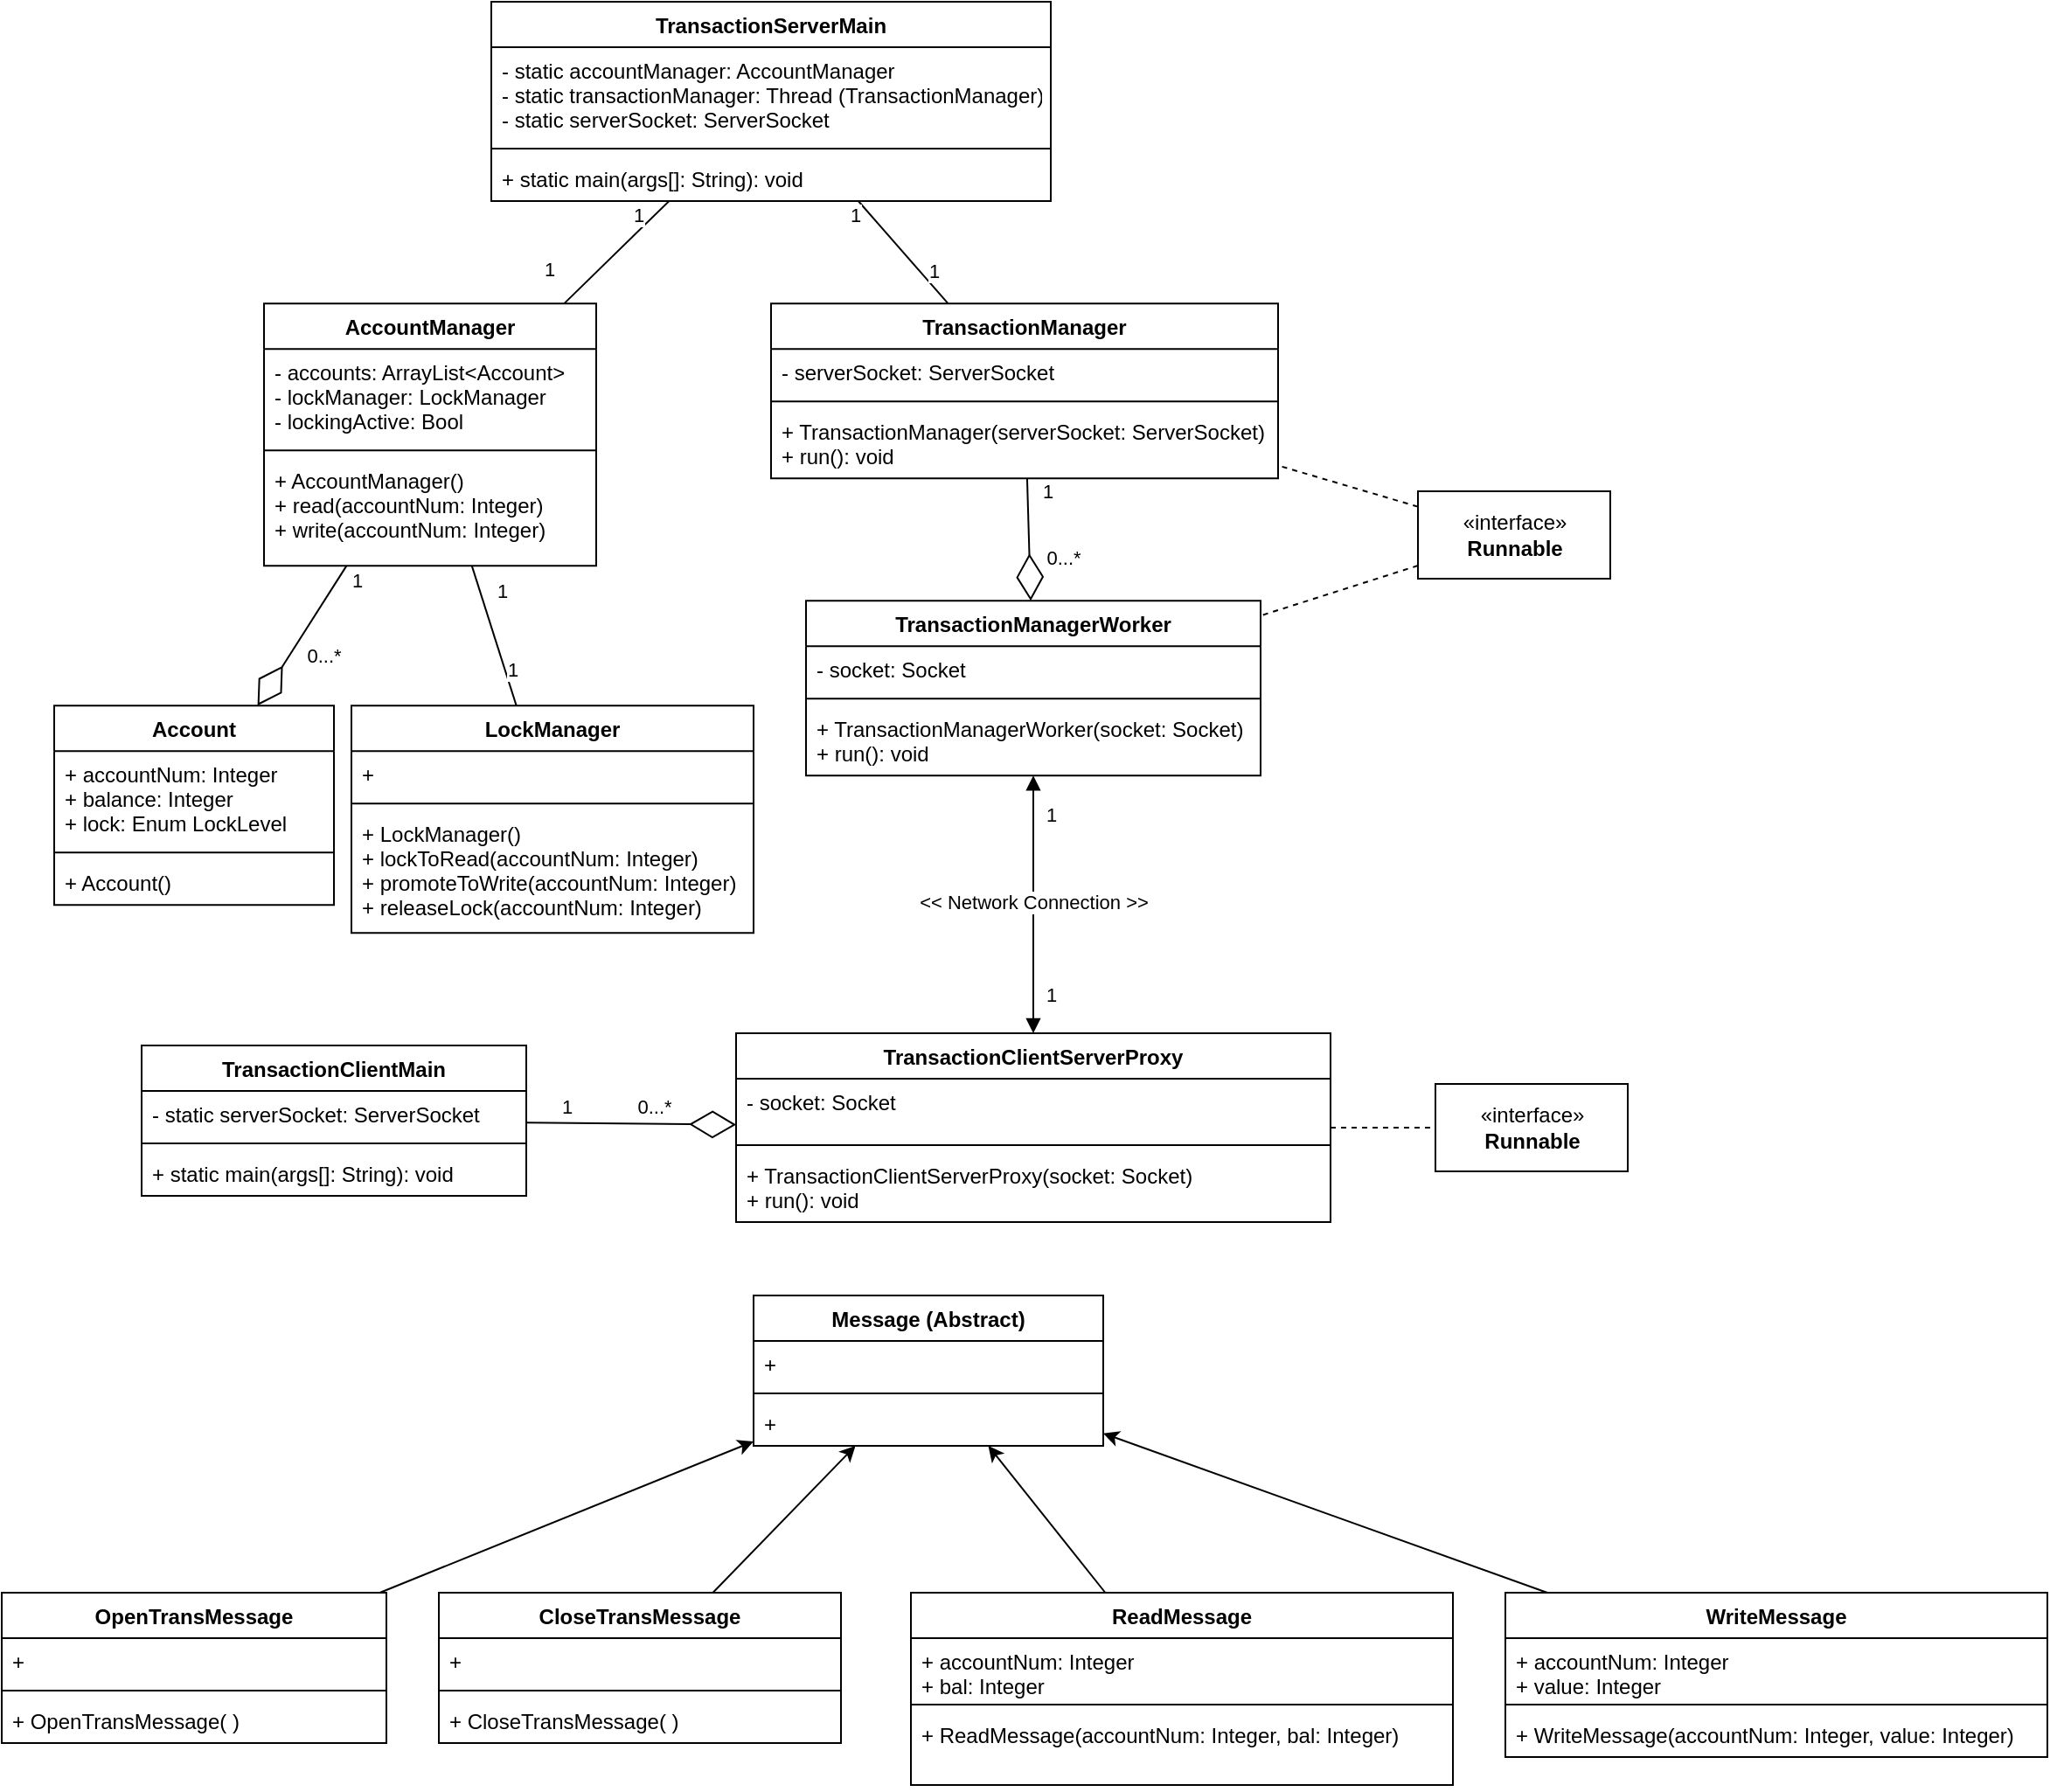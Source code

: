 <mxfile version="13.7.9" type="device"><diagram id="jX9AXcipegBINNQsfnJN" name="Page-1"><mxGraphModel dx="1082" dy="1850" grid="1" gridSize="10" guides="1" tooltips="1" connect="1" arrows="1" fold="1" page="1" pageScale="1" pageWidth="850" pageHeight="1100" math="0" shadow="0"><root><mxCell id="0"/><mxCell id="1" parent="0"/><mxCell id="NXaQ1Tgg4H0rjODwHbQp-44" style="rounded=0;orthogonalLoop=1;jettySize=auto;html=1;endArrow=none;endFill=0;" parent="1" source="NXaQ1Tgg4H0rjODwHbQp-5" target="NXaQ1Tgg4H0rjODwHbQp-17" edge="1"><mxGeometry relative="1" as="geometry"><mxPoint x="490" y="310" as="sourcePoint"/><mxPoint x="570" y="310" as="targetPoint"/></mxGeometry></mxCell><mxCell id="NXaQ1Tgg4H0rjODwHbQp-45" value="1" style="edgeLabel;html=1;align=center;verticalAlign=middle;resizable=0;points=[];" parent="NXaQ1Tgg4H0rjODwHbQp-44" vertex="1" connectable="0"><mxGeometry x="-0.709" relative="1" as="geometry"><mxPoint x="-9.81" y="-1.13" as="offset"/></mxGeometry></mxCell><mxCell id="NXaQ1Tgg4H0rjODwHbQp-46" value="1" style="edgeLabel;html=1;align=center;verticalAlign=middle;resizable=0;points=[];" parent="NXaQ1Tgg4H0rjODwHbQp-44" vertex="1" connectable="0"><mxGeometry x="0.811" y="-1" relative="1" as="geometry"><mxPoint x="-14" y="-14" as="offset"/></mxGeometry></mxCell><mxCell id="NXaQ1Tgg4H0rjODwHbQp-47" style="rounded=0;orthogonalLoop=1;jettySize=auto;html=1;endArrow=none;endFill=0;" parent="1" source="NXaQ1Tgg4H0rjODwHbQp-17" target="NXaQ1Tgg4H0rjODwHbQp-21" edge="1"><mxGeometry relative="1" as="geometry"><mxPoint x="808.974" y="98.57" as="sourcePoint"/><mxPoint x="746.026" y="202.57" as="targetPoint"/></mxGeometry></mxCell><mxCell id="NXaQ1Tgg4H0rjODwHbQp-48" value="1" style="edgeLabel;html=1;align=center;verticalAlign=middle;resizable=0;points=[];" parent="NXaQ1Tgg4H0rjODwHbQp-47" vertex="1" connectable="0"><mxGeometry x="-0.709" relative="1" as="geometry"><mxPoint x="12.96" y="3.24" as="offset"/></mxGeometry></mxCell><mxCell id="NXaQ1Tgg4H0rjODwHbQp-49" value="1" style="edgeLabel;html=1;align=center;verticalAlign=middle;resizable=0;points=[];" parent="NXaQ1Tgg4H0rjODwHbQp-47" vertex="1" connectable="0"><mxGeometry x="0.811" y="-1" relative="1" as="geometry"><mxPoint x="0.75" y="-14" as="offset"/></mxGeometry></mxCell><mxCell id="NXaQ1Tgg4H0rjODwHbQp-50" style="rounded=0;orthogonalLoop=1;jettySize=auto;html=1;endArrow=none;endFill=0;" parent="1" source="NXaQ1Tgg4H0rjODwHbQp-5" target="NXaQ1Tgg4H0rjODwHbQp-13" edge="1"><mxGeometry relative="1" as="geometry"><mxPoint x="818.974" y="136.0" as="sourcePoint"/><mxPoint x="756.026" y="240.0" as="targetPoint"/></mxGeometry></mxCell><mxCell id="NXaQ1Tgg4H0rjODwHbQp-51" value="1" style="edgeLabel;html=1;align=center;verticalAlign=middle;resizable=0;points=[];" parent="NXaQ1Tgg4H0rjODwHbQp-50" vertex="1" connectable="0"><mxGeometry x="-0.709" relative="1" as="geometry"><mxPoint x="-9.81" y="-1.13" as="offset"/></mxGeometry></mxCell><mxCell id="NXaQ1Tgg4H0rjODwHbQp-52" value="1" style="edgeLabel;html=1;align=center;verticalAlign=middle;resizable=0;points=[];" parent="NXaQ1Tgg4H0rjODwHbQp-50" vertex="1" connectable="0"><mxGeometry x="0.811" y="-1" relative="1" as="geometry"><mxPoint x="-3.2" y="-14" as="offset"/></mxGeometry></mxCell><mxCell id="NXaQ1Tgg4H0rjODwHbQp-53" value="" style="endArrow=diamondThin;endFill=0;endSize=24;html=1;" parent="1" source="NXaQ1Tgg4H0rjODwHbQp-17" target="NXaQ1Tgg4H0rjODwHbQp-33" edge="1"><mxGeometry width="160" relative="1" as="geometry"><mxPoint x="650" y="302.57" as="sourcePoint"/><mxPoint x="810" y="302.57" as="targetPoint"/></mxGeometry></mxCell><mxCell id="NXaQ1Tgg4H0rjODwHbQp-54" value="1" style="edgeLabel;html=1;align=center;verticalAlign=middle;resizable=0;points=[];" parent="NXaQ1Tgg4H0rjODwHbQp-53" vertex="1" connectable="0"><mxGeometry x="-0.742" y="-1" relative="1" as="geometry"><mxPoint x="12.32" y="-1.43" as="offset"/></mxGeometry></mxCell><mxCell id="NXaQ1Tgg4H0rjODwHbQp-55" value="0...*" style="edgeLabel;html=1;align=center;verticalAlign=middle;resizable=0;points=[];" parent="NXaQ1Tgg4H0rjODwHbQp-53" vertex="1" connectable="0"><mxGeometry x="0.279" relative="1" as="geometry"><mxPoint x="18.79" as="offset"/></mxGeometry></mxCell><mxCell id="NXaQ1Tgg4H0rjODwHbQp-57" value="" style="endArrow=diamondThin;endFill=0;endSize=24;html=1;" parent="1" source="NXaQ1Tgg4H0rjODwHbQp-13" target="NXaQ1Tgg4H0rjODwHbQp-25" edge="1"><mxGeometry width="160" relative="1" as="geometry"><mxPoint x="1147.765" y="300" as="sourcePoint"/><mxPoint x="1192.235" y="384" as="targetPoint"/></mxGeometry></mxCell><mxCell id="NXaQ1Tgg4H0rjODwHbQp-58" value="1" style="edgeLabel;html=1;align=center;verticalAlign=middle;resizable=0;points=[];" parent="NXaQ1Tgg4H0rjODwHbQp-57" vertex="1" connectable="0"><mxGeometry x="-0.742" y="-1" relative="1" as="geometry"><mxPoint x="12.32" y="-1.43" as="offset"/></mxGeometry></mxCell><mxCell id="NXaQ1Tgg4H0rjODwHbQp-59" value="0...*" style="edgeLabel;html=1;align=center;verticalAlign=middle;resizable=0;points=[];" parent="NXaQ1Tgg4H0rjODwHbQp-57" vertex="1" connectable="0"><mxGeometry x="0.279" relative="1" as="geometry"><mxPoint x="18.79" as="offset"/></mxGeometry></mxCell><mxCell id="igtJorB9SF969na8leFU-14" style="edgeStyle=none;rounded=0;orthogonalLoop=1;jettySize=auto;html=1;dashed=1;endArrow=none;endFill=0;" parent="1" source="NXaQ1Tgg4H0rjODwHbQp-9" target="igtJorB9SF969na8leFU-13" edge="1"><mxGeometry relative="1" as="geometry"/></mxCell><mxCell id="igtJorB9SF969na8leFU-11" style="rounded=0;orthogonalLoop=1;jettySize=auto;html=1;endArrow=none;endFill=0;dashed=1;" parent="1" source="igtJorB9SF969na8leFU-9" target="NXaQ1Tgg4H0rjODwHbQp-13" edge="1"><mxGeometry relative="1" as="geometry"/></mxCell><mxCell id="igtJorB9SF969na8leFU-12" style="edgeStyle=none;rounded=0;orthogonalLoop=1;jettySize=auto;html=1;dashed=1;endArrow=none;endFill=0;" parent="1" source="igtJorB9SF969na8leFU-9" target="NXaQ1Tgg4H0rjODwHbQp-25" edge="1"><mxGeometry relative="1" as="geometry"/></mxCell><mxCell id="igtJorB9SF969na8leFU-9" value="«interface»&lt;br&gt;&lt;b&gt;Runnable&lt;/b&gt;" style="html=1;" parent="1" vertex="1"><mxGeometry x="1260" y="240" width="110" height="50" as="geometry"/></mxCell><mxCell id="igtJorB9SF969na8leFU-13" value="«interface»&lt;br&gt;&lt;b&gt;Runnable&lt;/b&gt;" style="html=1;" parent="1" vertex="1"><mxGeometry x="1270" y="579" width="110" height="50" as="geometry"/></mxCell><mxCell id="igtJorB9SF969na8leFU-15" value="" style="endArrow=diamondThin;endFill=0;endSize=24;html=1;" parent="1" source="NXaQ1Tgg4H0rjODwHbQp-1" target="NXaQ1Tgg4H0rjODwHbQp-9" edge="1"><mxGeometry width="160" relative="1" as="geometry"><mxPoint x="750" y="607.0" as="sourcePoint"/><mxPoint x="850" y="607.0" as="targetPoint"/></mxGeometry></mxCell><mxCell id="igtJorB9SF969na8leFU-16" value="1" style="edgeLabel;html=1;align=center;verticalAlign=middle;resizable=0;points=[];" parent="igtJorB9SF969na8leFU-15" vertex="1" connectable="0"><mxGeometry x="-0.742" y="-1" relative="1" as="geometry"><mxPoint x="6.9" y="-11" as="offset"/></mxGeometry></mxCell><mxCell id="igtJorB9SF969na8leFU-17" value="0...*" style="edgeLabel;html=1;align=center;verticalAlign=middle;resizable=0;points=[];" parent="igtJorB9SF969na8leFU-15" vertex="1" connectable="0"><mxGeometry x="0.279" relative="1" as="geometry"><mxPoint x="-4.14" y="-10" as="offset"/></mxGeometry></mxCell><mxCell id="igtJorB9SF969na8leFU-18" style="edgeStyle=none;rounded=0;orthogonalLoop=1;jettySize=auto;html=1;endArrow=block;endFill=1;startArrow=block;startFill=1;" parent="1" source="NXaQ1Tgg4H0rjODwHbQp-25" target="NXaQ1Tgg4H0rjODwHbQp-9" edge="1"><mxGeometry relative="1" as="geometry"/></mxCell><mxCell id="igtJorB9SF969na8leFU-19" value="&amp;lt;&amp;lt; Network Connection &amp;gt;&amp;gt;" style="edgeLabel;html=1;align=center;verticalAlign=middle;resizable=0;points=[];" parent="igtJorB9SF969na8leFU-18" vertex="1" connectable="0"><mxGeometry x="-0.026" relative="1" as="geometry"><mxPoint as="offset"/></mxGeometry></mxCell><mxCell id="igtJorB9SF969na8leFU-24" value="1" style="edgeLabel;html=1;align=center;verticalAlign=middle;resizable=0;points=[];" parent="igtJorB9SF969na8leFU-18" vertex="1" connectable="0"><mxGeometry x="-0.717" y="2" relative="1" as="geometry"><mxPoint x="8" y="1.67" as="offset"/></mxGeometry></mxCell><mxCell id="igtJorB9SF969na8leFU-25" value="1" style="edgeLabel;html=1;align=center;verticalAlign=middle;resizable=0;points=[];" parent="igtJorB9SF969na8leFU-18" vertex="1" connectable="0"><mxGeometry x="0.7" y="1" relative="1" as="geometry"><mxPoint x="9" as="offset"/></mxGeometry></mxCell><mxCell id="NXaQ1Tgg4H0rjODwHbQp-33" value="Account" style="swimlane;fontStyle=1;align=center;verticalAlign=top;childLayout=stackLayout;horizontal=1;startSize=26;horizontalStack=0;resizeParent=1;resizeParentMax=0;resizeLast=0;collapsible=1;marginBottom=0;" parent="1" vertex="1"><mxGeometry x="480" y="362.57" width="160" height="114" as="geometry"/></mxCell><mxCell id="NXaQ1Tgg4H0rjODwHbQp-34" value="+ accountNum: Integer&#10;+ balance: Integer&#10;+ lock: Enum LockLevel" style="text;strokeColor=none;fillColor=none;align=left;verticalAlign=top;spacingLeft=4;spacingRight=4;overflow=hidden;rotatable=0;points=[[0,0.5],[1,0.5]];portConstraint=eastwest;" parent="NXaQ1Tgg4H0rjODwHbQp-33" vertex="1"><mxGeometry y="26" width="160" height="54" as="geometry"/></mxCell><mxCell id="NXaQ1Tgg4H0rjODwHbQp-35" value="" style="line;strokeWidth=1;fillColor=none;align=left;verticalAlign=middle;spacingTop=-1;spacingLeft=3;spacingRight=3;rotatable=0;labelPosition=right;points=[];portConstraint=eastwest;" parent="NXaQ1Tgg4H0rjODwHbQp-33" vertex="1"><mxGeometry y="80" width="160" height="8" as="geometry"/></mxCell><mxCell id="NXaQ1Tgg4H0rjODwHbQp-36" value="+ Account()" style="text;strokeColor=none;fillColor=none;align=left;verticalAlign=top;spacingLeft=4;spacingRight=4;overflow=hidden;rotatable=0;points=[[0,0.5],[1,0.5]];portConstraint=eastwest;" parent="NXaQ1Tgg4H0rjODwHbQp-33" vertex="1"><mxGeometry y="88" width="160" height="26" as="geometry"/></mxCell><mxCell id="NXaQ1Tgg4H0rjODwHbQp-21" value="LockManager" style="swimlane;fontStyle=1;align=center;verticalAlign=top;childLayout=stackLayout;horizontal=1;startSize=26;horizontalStack=0;resizeParent=1;resizeParentMax=0;resizeLast=0;collapsible=1;marginBottom=0;" parent="1" vertex="1"><mxGeometry x="650" y="362.57" width="230" height="130" as="geometry"/></mxCell><mxCell id="NXaQ1Tgg4H0rjODwHbQp-22" value="+ " style="text;strokeColor=none;fillColor=none;align=left;verticalAlign=top;spacingLeft=4;spacingRight=4;overflow=hidden;rotatable=0;points=[[0,0.5],[1,0.5]];portConstraint=eastwest;" parent="NXaQ1Tgg4H0rjODwHbQp-21" vertex="1"><mxGeometry y="26" width="230" height="26" as="geometry"/></mxCell><mxCell id="NXaQ1Tgg4H0rjODwHbQp-23" value="" style="line;strokeWidth=1;fillColor=none;align=left;verticalAlign=middle;spacingTop=-1;spacingLeft=3;spacingRight=3;rotatable=0;labelPosition=right;points=[];portConstraint=eastwest;" parent="NXaQ1Tgg4H0rjODwHbQp-21" vertex="1"><mxGeometry y="52" width="230" height="8" as="geometry"/></mxCell><mxCell id="NXaQ1Tgg4H0rjODwHbQp-24" value="+ LockManager()&#10;+ lockToRead(accountNum: Integer)&#10;+ promoteToWrite(accountNum: Integer)&#10;+ releaseLock(accountNum: Integer)" style="text;strokeColor=none;fillColor=none;align=left;verticalAlign=top;spacingLeft=4;spacingRight=4;overflow=hidden;rotatable=0;points=[[0,0.5],[1,0.5]];portConstraint=eastwest;" parent="NXaQ1Tgg4H0rjODwHbQp-21" vertex="1"><mxGeometry y="60" width="230" height="70" as="geometry"/></mxCell><mxCell id="NXaQ1Tgg4H0rjODwHbQp-17" value="AccountManager" style="swimlane;fontStyle=1;align=center;verticalAlign=top;childLayout=stackLayout;horizontal=1;startSize=26;horizontalStack=0;resizeParent=1;resizeParentMax=0;resizeLast=0;collapsible=1;marginBottom=0;" parent="1" vertex="1"><mxGeometry x="600" y="132.57" width="190" height="150" as="geometry"/></mxCell><mxCell id="NXaQ1Tgg4H0rjODwHbQp-18" value="- accounts: ArrayList&lt;Account&gt;&#10;- lockManager: LockManager&#10;- lockingActive: Bool" style="text;strokeColor=none;fillColor=none;align=left;verticalAlign=top;spacingLeft=4;spacingRight=4;overflow=hidden;rotatable=0;points=[[0,0.5],[1,0.5]];portConstraint=eastwest;" parent="NXaQ1Tgg4H0rjODwHbQp-17" vertex="1"><mxGeometry y="26" width="190" height="54" as="geometry"/></mxCell><mxCell id="NXaQ1Tgg4H0rjODwHbQp-19" value="" style="line;strokeWidth=1;fillColor=none;align=left;verticalAlign=middle;spacingTop=-1;spacingLeft=3;spacingRight=3;rotatable=0;labelPosition=right;points=[];portConstraint=eastwest;" parent="NXaQ1Tgg4H0rjODwHbQp-17" vertex="1"><mxGeometry y="80" width="190" height="8" as="geometry"/></mxCell><mxCell id="NXaQ1Tgg4H0rjODwHbQp-20" value="+ AccountManager()&#10;+ read(accountNum: Integer)&#10;+ write(accountNum: Integer)" style="text;strokeColor=none;fillColor=none;align=left;verticalAlign=top;spacingLeft=4;spacingRight=4;overflow=hidden;rotatable=0;points=[[0,0.5],[1,0.5]];portConstraint=eastwest;" parent="NXaQ1Tgg4H0rjODwHbQp-17" vertex="1"><mxGeometry y="88" width="190" height="62" as="geometry"/></mxCell><mxCell id="NXaQ1Tgg4H0rjODwHbQp-13" value="TransactionManager" style="swimlane;fontStyle=1;align=center;verticalAlign=top;childLayout=stackLayout;horizontal=1;startSize=26;horizontalStack=0;resizeParent=1;resizeParentMax=0;resizeLast=0;collapsible=1;marginBottom=0;" parent="1" vertex="1"><mxGeometry x="890" y="132.57" width="290" height="100" as="geometry"/></mxCell><mxCell id="NXaQ1Tgg4H0rjODwHbQp-14" value="- serverSocket: ServerSocket" style="text;strokeColor=none;fillColor=none;align=left;verticalAlign=top;spacingLeft=4;spacingRight=4;overflow=hidden;rotatable=0;points=[[0,0.5],[1,0.5]];portConstraint=eastwest;" parent="NXaQ1Tgg4H0rjODwHbQp-13" vertex="1"><mxGeometry y="26" width="290" height="26" as="geometry"/></mxCell><mxCell id="NXaQ1Tgg4H0rjODwHbQp-15" value="" style="line;strokeWidth=1;fillColor=none;align=left;verticalAlign=middle;spacingTop=-1;spacingLeft=3;spacingRight=3;rotatable=0;labelPosition=right;points=[];portConstraint=eastwest;" parent="NXaQ1Tgg4H0rjODwHbQp-13" vertex="1"><mxGeometry y="52" width="290" height="8" as="geometry"/></mxCell><mxCell id="NXaQ1Tgg4H0rjODwHbQp-16" value="+ TransactionManager(serverSocket: ServerSocket)&#10;+ run(): void" style="text;strokeColor=none;fillColor=none;align=left;verticalAlign=top;spacingLeft=4;spacingRight=4;overflow=hidden;rotatable=0;points=[[0,0.5],[1,0.5]];portConstraint=eastwest;" parent="NXaQ1Tgg4H0rjODwHbQp-13" vertex="1"><mxGeometry y="60" width="290" height="40" as="geometry"/></mxCell><mxCell id="NXaQ1Tgg4H0rjODwHbQp-25" value="TransactionManagerWorker" style="swimlane;fontStyle=1;align=center;verticalAlign=top;childLayout=stackLayout;horizontal=1;startSize=26;horizontalStack=0;resizeParent=1;resizeParentMax=0;resizeLast=0;collapsible=1;marginBottom=0;" parent="1" vertex="1"><mxGeometry x="910" y="302.57" width="260" height="100" as="geometry"/></mxCell><mxCell id="NXaQ1Tgg4H0rjODwHbQp-26" value="- socket: Socket" style="text;strokeColor=none;fillColor=none;align=left;verticalAlign=top;spacingLeft=4;spacingRight=4;overflow=hidden;rotatable=0;points=[[0,0.5],[1,0.5]];portConstraint=eastwest;" parent="NXaQ1Tgg4H0rjODwHbQp-25" vertex="1"><mxGeometry y="26" width="260" height="26" as="geometry"/></mxCell><mxCell id="NXaQ1Tgg4H0rjODwHbQp-27" value="" style="line;strokeWidth=1;fillColor=none;align=left;verticalAlign=middle;spacingTop=-1;spacingLeft=3;spacingRight=3;rotatable=0;labelPosition=right;points=[];portConstraint=eastwest;" parent="NXaQ1Tgg4H0rjODwHbQp-25" vertex="1"><mxGeometry y="52" width="260" height="8" as="geometry"/></mxCell><mxCell id="NXaQ1Tgg4H0rjODwHbQp-28" value="+ TransactionManagerWorker(socket: Socket)&#10;+ run(): void" style="text;strokeColor=none;fillColor=none;align=left;verticalAlign=top;spacingLeft=4;spacingRight=4;overflow=hidden;rotatable=0;points=[[0,0.5],[1,0.5]];portConstraint=eastwest;" parent="NXaQ1Tgg4H0rjODwHbQp-25" vertex="1"><mxGeometry y="60" width="260" height="40" as="geometry"/></mxCell><mxCell id="NXaQ1Tgg4H0rjODwHbQp-1" value="TransactionClientMain" style="swimlane;fontStyle=1;align=center;verticalAlign=top;childLayout=stackLayout;horizontal=1;startSize=26;horizontalStack=0;resizeParent=1;resizeParentMax=0;resizeLast=0;collapsible=1;marginBottom=0;" parent="1" vertex="1"><mxGeometry x="530" y="557" width="220" height="86" as="geometry"/></mxCell><mxCell id="NXaQ1Tgg4H0rjODwHbQp-2" value="- static serverSocket: ServerSocket" style="text;strokeColor=none;fillColor=none;align=left;verticalAlign=top;spacingLeft=4;spacingRight=4;overflow=hidden;rotatable=0;points=[[0,0.5],[1,0.5]];portConstraint=eastwest;" parent="NXaQ1Tgg4H0rjODwHbQp-1" vertex="1"><mxGeometry y="26" width="220" height="26" as="geometry"/></mxCell><mxCell id="NXaQ1Tgg4H0rjODwHbQp-3" value="" style="line;strokeWidth=1;fillColor=none;align=left;verticalAlign=middle;spacingTop=-1;spacingLeft=3;spacingRight=3;rotatable=0;labelPosition=right;points=[];portConstraint=eastwest;" parent="NXaQ1Tgg4H0rjODwHbQp-1" vertex="1"><mxGeometry y="52" width="220" height="8" as="geometry"/></mxCell><mxCell id="NXaQ1Tgg4H0rjODwHbQp-4" value="+ static main(args[]: String): void" style="text;strokeColor=none;fillColor=none;align=left;verticalAlign=top;spacingLeft=4;spacingRight=4;overflow=hidden;rotatable=0;points=[[0,0.5],[1,0.5]];portConstraint=eastwest;" parent="NXaQ1Tgg4H0rjODwHbQp-1" vertex="1"><mxGeometry y="60" width="220" height="26" as="geometry"/></mxCell><mxCell id="NXaQ1Tgg4H0rjODwHbQp-9" value="TransactionClientServerProxy" style="swimlane;fontStyle=1;align=center;verticalAlign=top;childLayout=stackLayout;horizontal=1;startSize=26;horizontalStack=0;resizeParent=1;resizeParentMax=0;resizeLast=0;collapsible=1;marginBottom=0;" parent="1" vertex="1"><mxGeometry x="870" y="550" width="340" height="108" as="geometry"/></mxCell><mxCell id="NXaQ1Tgg4H0rjODwHbQp-10" value="- socket: Socket" style="text;strokeColor=none;fillColor=none;align=left;verticalAlign=top;spacingLeft=4;spacingRight=4;overflow=hidden;rotatable=0;points=[[0,0.5],[1,0.5]];portConstraint=eastwest;" parent="NXaQ1Tgg4H0rjODwHbQp-9" vertex="1"><mxGeometry y="26" width="340" height="34" as="geometry"/></mxCell><mxCell id="NXaQ1Tgg4H0rjODwHbQp-11" value="" style="line;strokeWidth=1;fillColor=none;align=left;verticalAlign=middle;spacingTop=-1;spacingLeft=3;spacingRight=3;rotatable=0;labelPosition=right;points=[];portConstraint=eastwest;" parent="NXaQ1Tgg4H0rjODwHbQp-9" vertex="1"><mxGeometry y="60" width="340" height="8" as="geometry"/></mxCell><mxCell id="NXaQ1Tgg4H0rjODwHbQp-12" value="+ TransactionClientServerProxy(socket: Socket)&#10;+ run(): void" style="text;strokeColor=none;fillColor=none;align=left;verticalAlign=top;spacingLeft=4;spacingRight=4;overflow=hidden;rotatable=0;points=[[0,0.5],[1,0.5]];portConstraint=eastwest;" parent="NXaQ1Tgg4H0rjODwHbQp-9" vertex="1"><mxGeometry y="68" width="340" height="40" as="geometry"/></mxCell><mxCell id="NXaQ1Tgg4H0rjODwHbQp-5" value="TransactionServerMain" style="swimlane;fontStyle=1;align=center;verticalAlign=top;childLayout=stackLayout;horizontal=1;startSize=26;horizontalStack=0;resizeParent=1;resizeParentMax=0;resizeLast=0;collapsible=1;marginBottom=0;" parent="1" vertex="1"><mxGeometry x="730" y="-40" width="320" height="114" as="geometry"/></mxCell><mxCell id="NXaQ1Tgg4H0rjODwHbQp-6" value="- static accountManager: AccountManager&#10;- static transactionManager: Thread (TransactionManager)&#10;- static serverSocket: ServerSocket" style="text;strokeColor=none;fillColor=none;align=left;verticalAlign=top;spacingLeft=4;spacingRight=4;overflow=hidden;rotatable=0;points=[[0,0.5],[1,0.5]];portConstraint=eastwest;" parent="NXaQ1Tgg4H0rjODwHbQp-5" vertex="1"><mxGeometry y="26" width="320" height="54" as="geometry"/></mxCell><mxCell id="NXaQ1Tgg4H0rjODwHbQp-7" value="" style="line;strokeWidth=1;fillColor=none;align=left;verticalAlign=middle;spacingTop=-1;spacingLeft=3;spacingRight=3;rotatable=0;labelPosition=right;points=[];portConstraint=eastwest;" parent="NXaQ1Tgg4H0rjODwHbQp-5" vertex="1"><mxGeometry y="80" width="320" height="8" as="geometry"/></mxCell><mxCell id="NXaQ1Tgg4H0rjODwHbQp-8" value="+ static main(args[]: String): void" style="text;strokeColor=none;fillColor=none;align=left;verticalAlign=top;spacingLeft=4;spacingRight=4;overflow=hidden;rotatable=0;points=[[0,0.5],[1,0.5]];portConstraint=eastwest;" parent="NXaQ1Tgg4H0rjODwHbQp-5" vertex="1"><mxGeometry y="88" width="320" height="26" as="geometry"/></mxCell><mxCell id="4NfCvEdct2TQbS54mvdz-21" style="rounded=0;orthogonalLoop=1;jettySize=auto;html=1;" edge="1" parent="1" source="4NfCvEdct2TQbS54mvdz-5" target="igtJorB9SF969na8leFU-20"><mxGeometry relative="1" as="geometry"/></mxCell><mxCell id="4NfCvEdct2TQbS54mvdz-22" style="edgeStyle=none;rounded=0;orthogonalLoop=1;jettySize=auto;html=1;" edge="1" parent="1" source="4NfCvEdct2TQbS54mvdz-9" target="igtJorB9SF969na8leFU-20"><mxGeometry relative="1" as="geometry"/></mxCell><mxCell id="4NfCvEdct2TQbS54mvdz-23" style="edgeStyle=none;rounded=0;orthogonalLoop=1;jettySize=auto;html=1;" edge="1" parent="1" source="4NfCvEdct2TQbS54mvdz-13" target="igtJorB9SF969na8leFU-20"><mxGeometry relative="1" as="geometry"/></mxCell><mxCell id="4NfCvEdct2TQbS54mvdz-24" style="edgeStyle=none;rounded=0;orthogonalLoop=1;jettySize=auto;html=1;" edge="1" parent="1" source="4NfCvEdct2TQbS54mvdz-17" target="igtJorB9SF969na8leFU-20"><mxGeometry relative="1" as="geometry"/></mxCell><mxCell id="4NfCvEdct2TQbS54mvdz-9" value="CloseTransMessage" style="swimlane;fontStyle=1;align=center;verticalAlign=top;childLayout=stackLayout;horizontal=1;startSize=26;horizontalStack=0;resizeParent=1;resizeParentMax=0;resizeLast=0;collapsible=1;marginBottom=0;" vertex="1" parent="1"><mxGeometry x="700" y="870" width="230" height="86" as="geometry"/></mxCell><mxCell id="4NfCvEdct2TQbS54mvdz-10" value="+ " style="text;strokeColor=none;fillColor=none;align=left;verticalAlign=top;spacingLeft=4;spacingRight=4;overflow=hidden;rotatable=0;points=[[0,0.5],[1,0.5]];portConstraint=eastwest;" vertex="1" parent="4NfCvEdct2TQbS54mvdz-9"><mxGeometry y="26" width="230" height="26" as="geometry"/></mxCell><mxCell id="4NfCvEdct2TQbS54mvdz-11" value="" style="line;strokeWidth=1;fillColor=none;align=left;verticalAlign=middle;spacingTop=-1;spacingLeft=3;spacingRight=3;rotatable=0;labelPosition=right;points=[];portConstraint=eastwest;" vertex="1" parent="4NfCvEdct2TQbS54mvdz-9"><mxGeometry y="52" width="230" height="8" as="geometry"/></mxCell><mxCell id="4NfCvEdct2TQbS54mvdz-12" value="+ CloseTransMessage( )" style="text;strokeColor=none;fillColor=none;align=left;verticalAlign=top;spacingLeft=4;spacingRight=4;overflow=hidden;rotatable=0;points=[[0,0.5],[1,0.5]];portConstraint=eastwest;" vertex="1" parent="4NfCvEdct2TQbS54mvdz-9"><mxGeometry y="60" width="230" height="26" as="geometry"/></mxCell><mxCell id="4NfCvEdct2TQbS54mvdz-13" value="ReadMessage" style="swimlane;fontStyle=1;align=center;verticalAlign=top;childLayout=stackLayout;horizontal=1;startSize=26;horizontalStack=0;resizeParent=1;resizeParentMax=0;resizeLast=0;collapsible=1;marginBottom=0;" vertex="1" parent="1"><mxGeometry x="970" y="870" width="310" height="110" as="geometry"/></mxCell><mxCell id="4NfCvEdct2TQbS54mvdz-14" value="+ accountNum: Integer&#10;+ bal: Integer" style="text;strokeColor=none;fillColor=none;align=left;verticalAlign=top;spacingLeft=4;spacingRight=4;overflow=hidden;rotatable=0;points=[[0,0.5],[1,0.5]];portConstraint=eastwest;" vertex="1" parent="4NfCvEdct2TQbS54mvdz-13"><mxGeometry y="26" width="310" height="34" as="geometry"/></mxCell><mxCell id="4NfCvEdct2TQbS54mvdz-15" value="" style="line;strokeWidth=1;fillColor=none;align=left;verticalAlign=middle;spacingTop=-1;spacingLeft=3;spacingRight=3;rotatable=0;labelPosition=right;points=[];portConstraint=eastwest;" vertex="1" parent="4NfCvEdct2TQbS54mvdz-13"><mxGeometry y="60" width="310" height="8" as="geometry"/></mxCell><mxCell id="4NfCvEdct2TQbS54mvdz-16" value="+ ReadMessage(accountNum: Integer, bal: Integer)" style="text;strokeColor=none;fillColor=none;align=left;verticalAlign=top;spacingLeft=4;spacingRight=4;overflow=hidden;rotatable=0;points=[[0,0.5],[1,0.5]];portConstraint=eastwest;" vertex="1" parent="4NfCvEdct2TQbS54mvdz-13"><mxGeometry y="68" width="310" height="42" as="geometry"/></mxCell><mxCell id="4NfCvEdct2TQbS54mvdz-5" value="OpenTransMessage" style="swimlane;fontStyle=1;align=center;verticalAlign=top;childLayout=stackLayout;horizontal=1;startSize=26;horizontalStack=0;resizeParent=1;resizeParentMax=0;resizeLast=0;collapsible=1;marginBottom=0;" vertex="1" parent="1"><mxGeometry x="450" y="870" width="220" height="86" as="geometry"/></mxCell><mxCell id="4NfCvEdct2TQbS54mvdz-6" value="+ " style="text;strokeColor=none;fillColor=none;align=left;verticalAlign=top;spacingLeft=4;spacingRight=4;overflow=hidden;rotatable=0;points=[[0,0.5],[1,0.5]];portConstraint=eastwest;" vertex="1" parent="4NfCvEdct2TQbS54mvdz-5"><mxGeometry y="26" width="220" height="26" as="geometry"/></mxCell><mxCell id="4NfCvEdct2TQbS54mvdz-7" value="" style="line;strokeWidth=1;fillColor=none;align=left;verticalAlign=middle;spacingTop=-1;spacingLeft=3;spacingRight=3;rotatable=0;labelPosition=right;points=[];portConstraint=eastwest;" vertex="1" parent="4NfCvEdct2TQbS54mvdz-5"><mxGeometry y="52" width="220" height="8" as="geometry"/></mxCell><mxCell id="4NfCvEdct2TQbS54mvdz-8" value="+ OpenTransMessage( )" style="text;strokeColor=none;fillColor=none;align=left;verticalAlign=top;spacingLeft=4;spacingRight=4;overflow=hidden;rotatable=0;points=[[0,0.5],[1,0.5]];portConstraint=eastwest;" vertex="1" parent="4NfCvEdct2TQbS54mvdz-5"><mxGeometry y="60" width="220" height="26" as="geometry"/></mxCell><mxCell id="4NfCvEdct2TQbS54mvdz-17" value="WriteMessage" style="swimlane;fontStyle=1;align=center;verticalAlign=top;childLayout=stackLayout;horizontal=1;startSize=26;horizontalStack=0;resizeParent=1;resizeParentMax=0;resizeLast=0;collapsible=1;marginBottom=0;" vertex="1" parent="1"><mxGeometry x="1310" y="870" width="310" height="94" as="geometry"/></mxCell><mxCell id="4NfCvEdct2TQbS54mvdz-18" value="+ accountNum: Integer&#10;+ value: Integer" style="text;strokeColor=none;fillColor=none;align=left;verticalAlign=top;spacingLeft=4;spacingRight=4;overflow=hidden;rotatable=0;points=[[0,0.5],[1,0.5]];portConstraint=eastwest;" vertex="1" parent="4NfCvEdct2TQbS54mvdz-17"><mxGeometry y="26" width="310" height="34" as="geometry"/></mxCell><mxCell id="4NfCvEdct2TQbS54mvdz-19" value="" style="line;strokeWidth=1;fillColor=none;align=left;verticalAlign=middle;spacingTop=-1;spacingLeft=3;spacingRight=3;rotatable=0;labelPosition=right;points=[];portConstraint=eastwest;" vertex="1" parent="4NfCvEdct2TQbS54mvdz-17"><mxGeometry y="60" width="310" height="8" as="geometry"/></mxCell><mxCell id="4NfCvEdct2TQbS54mvdz-20" value="+ WriteMessage(accountNum: Integer, value: Integer)" style="text;strokeColor=none;fillColor=none;align=left;verticalAlign=top;spacingLeft=4;spacingRight=4;overflow=hidden;rotatable=0;points=[[0,0.5],[1,0.5]];portConstraint=eastwest;" vertex="1" parent="4NfCvEdct2TQbS54mvdz-17"><mxGeometry y="68" width="310" height="26" as="geometry"/></mxCell><mxCell id="igtJorB9SF969na8leFU-20" value="Message (Abstract)" style="swimlane;fontStyle=1;align=center;verticalAlign=top;childLayout=stackLayout;horizontal=1;startSize=26;horizontalStack=0;resizeParent=1;resizeParentMax=0;resizeLast=0;collapsible=1;marginBottom=0;" parent="1" vertex="1"><mxGeometry x="880" y="700" width="200" height="86" as="geometry"/></mxCell><mxCell id="igtJorB9SF969na8leFU-21" value="+ " style="text;strokeColor=none;fillColor=none;align=left;verticalAlign=top;spacingLeft=4;spacingRight=4;overflow=hidden;rotatable=0;points=[[0,0.5],[1,0.5]];portConstraint=eastwest;" parent="igtJorB9SF969na8leFU-20" vertex="1"><mxGeometry y="26" width="200" height="26" as="geometry"/></mxCell><mxCell id="igtJorB9SF969na8leFU-22" value="" style="line;strokeWidth=1;fillColor=none;align=left;verticalAlign=middle;spacingTop=-1;spacingLeft=3;spacingRight=3;rotatable=0;labelPosition=right;points=[];portConstraint=eastwest;" parent="igtJorB9SF969na8leFU-20" vertex="1"><mxGeometry y="52" width="200" height="8" as="geometry"/></mxCell><mxCell id="igtJorB9SF969na8leFU-23" value="+ " style="text;strokeColor=none;fillColor=none;align=left;verticalAlign=top;spacingLeft=4;spacingRight=4;overflow=hidden;rotatable=0;points=[[0,0.5],[1,0.5]];portConstraint=eastwest;" parent="igtJorB9SF969na8leFU-20" vertex="1"><mxGeometry y="60" width="200" height="26" as="geometry"/></mxCell></root></mxGraphModel></diagram></mxfile>